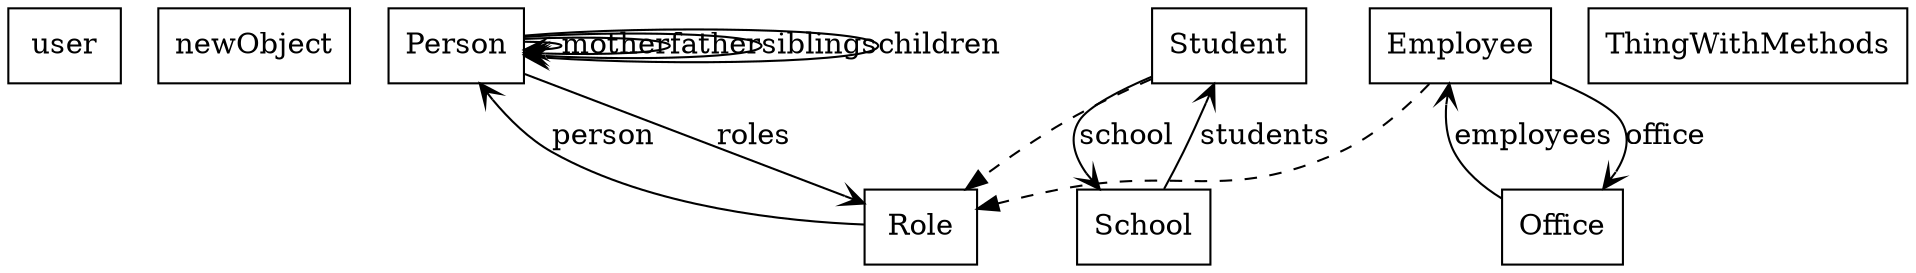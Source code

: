 digraph database {
  node[shape=box,color=black];
  subgraph inheritance {
    edge[style=dashed,dir=forward,arrowhead=normal];
    "user";
    "newObject";
    "Person";
    "Role";
    "Student" -> "Role";
    "Employee" -> "Role";
    "School";
    "Office";
    "ThingWithMethods";
  }
  subgraph relations {
    edge[dir=forward,arrowhead=vee];
    "Person" -> "Person" [label="mother"];
    "Person" -> "Person" [label="father"];
    "Person" -> "Person" [label="siblings"];
    "Person" -> "Person" [label="children"];
    "Person" -> "Role" [label="roles"];
    "Role" -> "Person" [label="person"];
    "School" -> "Student" [label="students"];
    "Student" -> "School" [label="school"];
    "Employee" -> "Office" [label="office"];
    "Office" -> "Employee" [label="employees"];
  }
}
